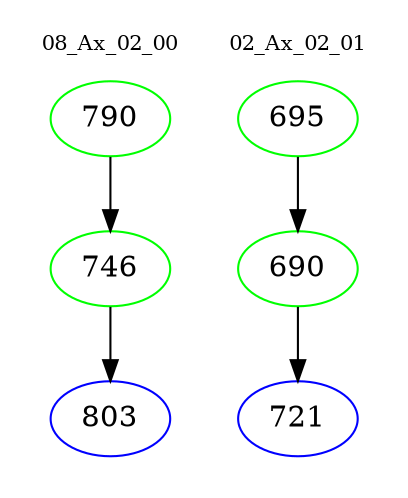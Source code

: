 digraph{
subgraph cluster_0 {
color = white
label = "08_Ax_02_00";
fontsize=10;
T0_790 [label="790", color="green"]
T0_790 -> T0_746 [color="black"]
T0_746 [label="746", color="green"]
T0_746 -> T0_803 [color="black"]
T0_803 [label="803", color="blue"]
}
subgraph cluster_1 {
color = white
label = "02_Ax_02_01";
fontsize=10;
T1_695 [label="695", color="green"]
T1_695 -> T1_690 [color="black"]
T1_690 [label="690", color="green"]
T1_690 -> T1_721 [color="black"]
T1_721 [label="721", color="blue"]
}
}
